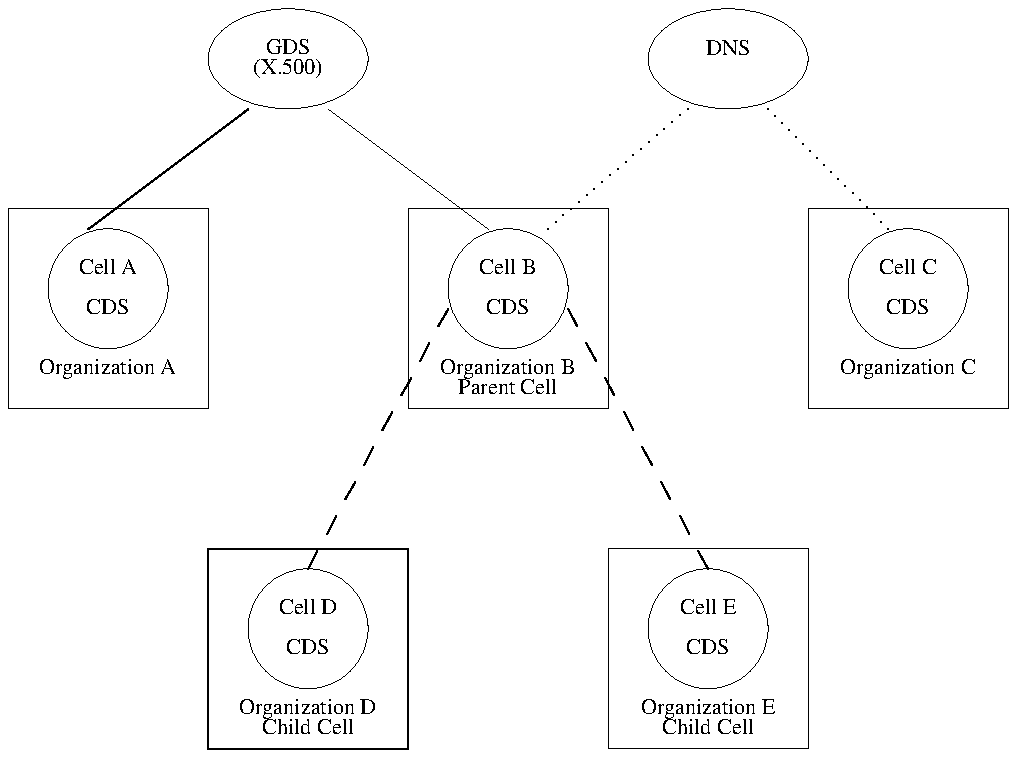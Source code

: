 ...\"
...\"  @OSF_COPYRIGHT@
...\"  COPYRIGHT NOTICE
...\"  Copyright (c) 1990, 1991, 1992, 1993 Open Software Foundation, Inc.
...\"  ALL RIGHTS RESERVED (DCE).  See the file named COPYRIGHT.DCE in the
...\"  src directory for the full copyright text.
...\"
...\"
...\" HISTORY
...\" $Log: 3d_directory_05.pic,v $
...\" Revision 1.1.2.4  1994/09/23  16:59:13  zahn
...\" 	{enh,11783,R1.1}
...\"
...\" 	Redrew Figure 3-5 to show hierarchical cells
...\" 	in a connected DCE cell.
...\" 	[1994/09/23  16:58:48  zahn]
...\"
...\" Revision 1.1.2.3  1993/01/29  17:21:12  cjd
...\" 	Embedded copyright notice
...\" 	[1993/01/29  17:05:34  cjd]
...\" 
...\" Revision 1.1.2.2  1992/09/01  17:17:04  weir
...\" 	Moved
...\" 	[1992/09/01  17:02:09  weir]
...\" 
...\" Revision 1.1  1992/01/29  15:42:02  damon
...\" 	Initial revision
...\" 
...\" $EndLog$
...\"
...\" (c) Copyright 1991, Open Software Foundation, Inc. ALL RIGHTS RESERVED
.PS
scale = 80
line   from 96, 256 \
	to 32, 208 
line  dashed 0.1 * scale from 176, 176 \
	to 120, 72 
box  wid 80 ht 80 at 120, 40
line  dashed 0.1 * scale from 224, 176 \
	to 280, 72 
line  dotted from 304, 256 \
	to 352, 208 
line  dotted from 272, 256 \
	to 216, 208 
"\fR\s8DNS\s8\fR"  at 288, 280
ellipse wid 64 ht 40 at 288, 276
box  wid 80 ht 80 at 280, 40
circle radius 24 at 280, 48
"\fR\s8Cell E\s8\fR"  at 280, 56
"\fR\s8CDS\s8\fR"  at 280, 40
"\fR\s8Organization E\s8\fR"  at 280, 16
"\fR\s8Child Cell\s8\fR"  at 280, 8
box  wid 80 ht 80 at 40, 176
"\fR\s8Parent Cell\s8\fR"  at 200, 144
"\fR\s8Organization A\s8\fR"  at 40, 152
"\fR\s8Organization B\s8\fR"  at 200, 152
"\fR\s8Organization C\s8\fR"  at 360, 152
"\fR\s8CDS\s8\fR"  at 360, 176
"\fR\s8Cell C\s8\fR"  at 360, 192
"\fR\s8\s8\fR"  at 352, 192
circle radius 24 at 360, 184
"\fR\s8CDS\s8\fR"  at 200, 176
"\fR\s8Cell B\s8\fR"  at 200, 192
"\fR\s8\s8\fR"  at 200, 192
circle radius 24 at 200, 184
"\fR\s8CDS\s8\fR"  at 40, 176
"\fR\s8Cell A\s8\fR"  at 40, 192
circle radius 24 at 40, 184
box  wid 80 ht 80 at 360, 176
box  wid 80 ht 80 at 200, 176
"\fR\s8(X.500)\s8\fR"  at 112, 272
ellipse wid 64 ht 40 at 112, 276
"\fR\s8GDS\s8\fR"  at 112, 280
"\fR\s8Child Cell\s8\fR"  at 120, 8
"\fR\s8Organization D\s8\fR"  at 120, 16
"\fR\s8CDS\s8\fR"  at 120, 40
"\fR\s8Cell D\s8\fR"  at 120, 56
circle radius 24 at 120, 48
line   from 128, 256 \
	to 192, 208 
.PE
